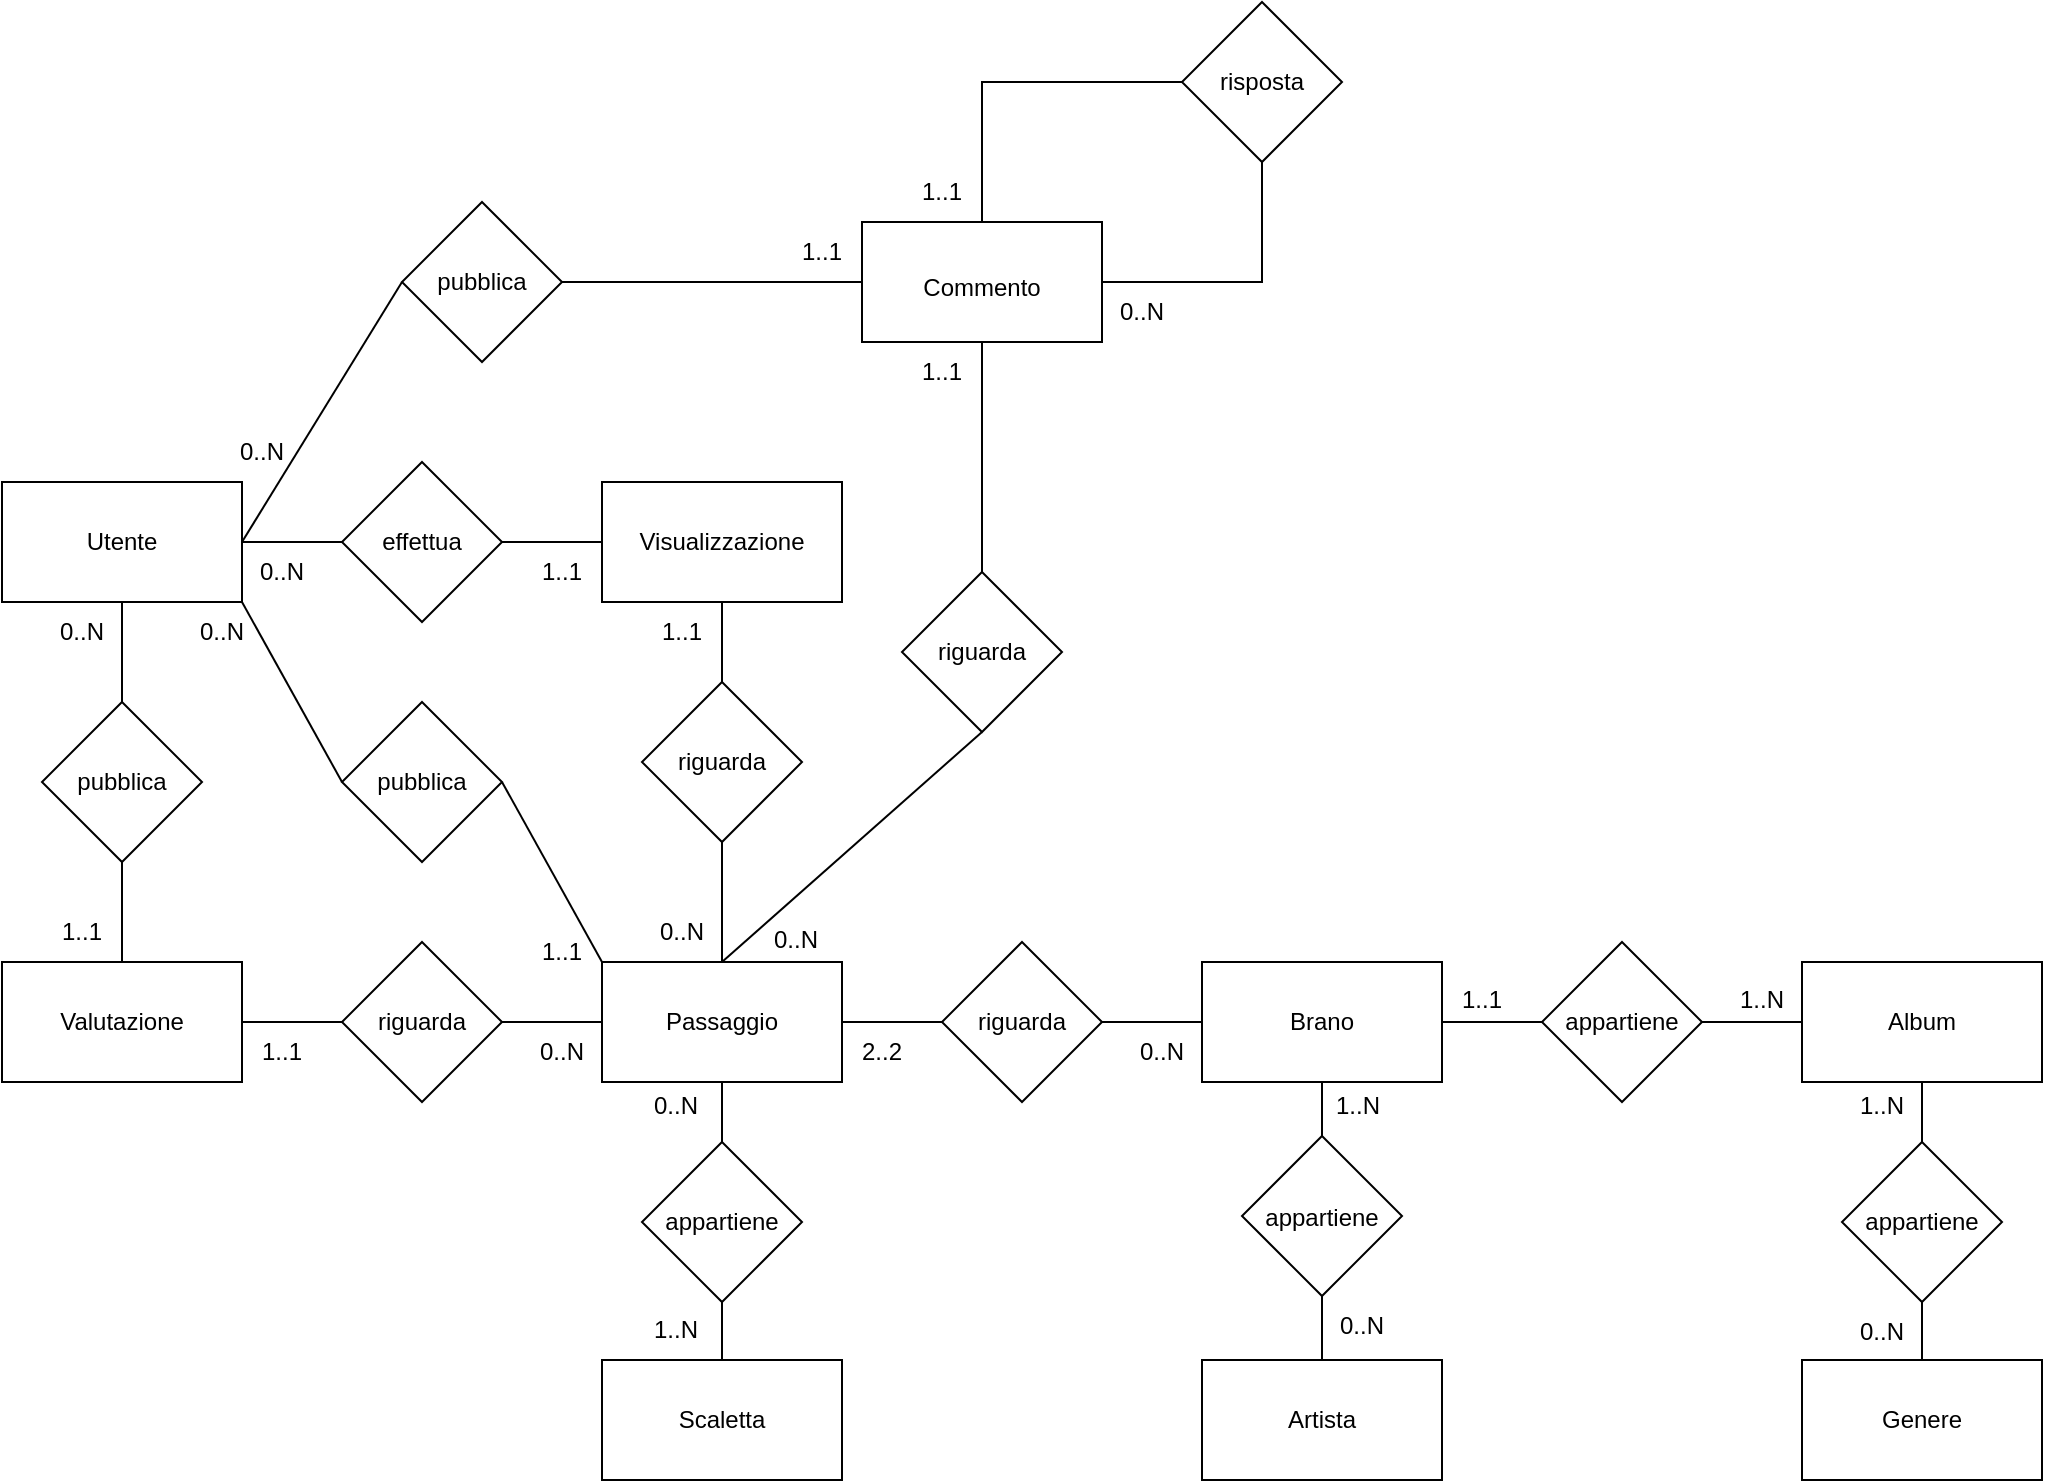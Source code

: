 <mxfile version="28.0.6">
  <diagram name="Pagina-1" id="jhPYMjSuJS69xjPvd-ij">
    <mxGraphModel dx="946" dy="572" grid="1" gridSize="10" guides="1" tooltips="1" connect="1" arrows="1" fold="1" page="1" pageScale="1" pageWidth="827" pageHeight="1169" math="0" shadow="0">
      <root>
        <mxCell id="0" />
        <mxCell id="1" parent="0" />
        <mxCell id="xOA8A9y2l6n_lTVIBa95-1" value="" style="rounded=0;whiteSpace=wrap;html=1;" vertex="1" parent="1">
          <mxGeometry x="730" y="910" width="120" height="60" as="geometry" />
        </mxCell>
        <mxCell id="xOA8A9y2l6n_lTVIBa95-2" value="" style="rounded=0;whiteSpace=wrap;html=1;" vertex="1" parent="1">
          <mxGeometry x="730" y="1109" width="120" height="60" as="geometry" />
        </mxCell>
        <mxCell id="xOA8A9y2l6n_lTVIBa95-3" value="" style="rounded=0;whiteSpace=wrap;html=1;" vertex="1" parent="1">
          <mxGeometry x="1030" y="910" width="120" height="60" as="geometry" />
        </mxCell>
        <mxCell id="xOA8A9y2l6n_lTVIBa95-4" value="" style="rounded=0;whiteSpace=wrap;html=1;" vertex="1" parent="1">
          <mxGeometry x="1030" y="1109" width="120" height="60" as="geometry" />
        </mxCell>
        <mxCell id="xOA8A9y2l6n_lTVIBa95-5" value="" style="rounded=0;whiteSpace=wrap;html=1;" vertex="1" parent="1">
          <mxGeometry x="430" y="670" width="120" height="60" as="geometry" />
        </mxCell>
        <mxCell id="xOA8A9y2l6n_lTVIBa95-6" value="" style="rounded=0;whiteSpace=wrap;html=1;" vertex="1" parent="1">
          <mxGeometry x="560" y="540" width="120" height="60" as="geometry" />
        </mxCell>
        <mxCell id="xOA8A9y2l6n_lTVIBa95-7" value="" style="rounded=0;whiteSpace=wrap;html=1;" vertex="1" parent="1">
          <mxGeometry x="130" y="910" width="120" height="60" as="geometry" />
        </mxCell>
        <mxCell id="xOA8A9y2l6n_lTVIBa95-8" value="Brano" style="text;html=1;align=center;verticalAlign=middle;whiteSpace=wrap;rounded=0;" vertex="1" parent="1">
          <mxGeometry x="760" y="925" width="60" height="30" as="geometry" />
        </mxCell>
        <mxCell id="xOA8A9y2l6n_lTVIBa95-9" value="Artista" style="text;html=1;align=center;verticalAlign=middle;whiteSpace=wrap;rounded=0;" vertex="1" parent="1">
          <mxGeometry x="760" y="1124" width="60" height="30" as="geometry" />
        </mxCell>
        <mxCell id="xOA8A9y2l6n_lTVIBa95-10" value="Genere" style="text;html=1;align=center;verticalAlign=middle;whiteSpace=wrap;rounded=0;" vertex="1" parent="1">
          <mxGeometry x="1060" y="1124" width="60" height="30" as="geometry" />
        </mxCell>
        <mxCell id="xOA8A9y2l6n_lTVIBa95-11" value="Album" style="text;html=1;align=center;verticalAlign=middle;whiteSpace=wrap;rounded=0;" vertex="1" parent="1">
          <mxGeometry x="1060" y="925" width="60" height="30" as="geometry" />
        </mxCell>
        <mxCell id="xOA8A9y2l6n_lTVIBa95-12" value="Visualizzazione" style="text;html=1;align=center;verticalAlign=middle;whiteSpace=wrap;rounded=0;" vertex="1" parent="1">
          <mxGeometry x="460" y="685" width="60" height="30" as="geometry" />
        </mxCell>
        <mxCell id="xOA8A9y2l6n_lTVIBa95-13" value="Commento" style="text;html=1;align=center;verticalAlign=middle;whiteSpace=wrap;rounded=0;" vertex="1" parent="1">
          <mxGeometry x="590" y="560" width="60" height="25" as="geometry" />
        </mxCell>
        <mxCell id="xOA8A9y2l6n_lTVIBa95-14" value="Valutazione" style="text;html=1;align=center;verticalAlign=middle;whiteSpace=wrap;rounded=0;" vertex="1" parent="1">
          <mxGeometry x="160" y="925" width="60" height="30" as="geometry" />
        </mxCell>
        <mxCell id="xOA8A9y2l6n_lTVIBa95-15" value="" style="rounded=0;whiteSpace=wrap;html=1;" vertex="1" parent="1">
          <mxGeometry x="130" y="670" width="120" height="60" as="geometry" />
        </mxCell>
        <mxCell id="xOA8A9y2l6n_lTVIBa95-16" value="Utente" style="text;html=1;align=center;verticalAlign=middle;whiteSpace=wrap;rounded=0;" vertex="1" parent="1">
          <mxGeometry x="160" y="685" width="60" height="30" as="geometry" />
        </mxCell>
        <mxCell id="xOA8A9y2l6n_lTVIBa95-17" value="" style="rhombus;whiteSpace=wrap;html=1;" vertex="1" parent="1">
          <mxGeometry x="330" y="530" width="80" height="80" as="geometry" />
        </mxCell>
        <mxCell id="xOA8A9y2l6n_lTVIBa95-18" value="pubblica" style="text;html=1;align=center;verticalAlign=middle;whiteSpace=wrap;rounded=0;" vertex="1" parent="1">
          <mxGeometry x="340" y="555" width="60" height="30" as="geometry" />
        </mxCell>
        <mxCell id="xOA8A9y2l6n_lTVIBa95-19" value="" style="rhombus;whiteSpace=wrap;html=1;" vertex="1" parent="1">
          <mxGeometry x="150" y="780" width="80" height="80" as="geometry" />
        </mxCell>
        <mxCell id="xOA8A9y2l6n_lTVIBa95-20" value="pubblica" style="text;html=1;align=center;verticalAlign=middle;whiteSpace=wrap;rounded=0;" vertex="1" parent="1">
          <mxGeometry x="160" y="805" width="60" height="30" as="geometry" />
        </mxCell>
        <mxCell id="xOA8A9y2l6n_lTVIBa95-21" value="" style="endArrow=none;html=1;rounded=0;exitX=0.5;exitY=1;exitDx=0;exitDy=0;entryX=0.5;entryY=0;entryDx=0;entryDy=0;" edge="1" parent="1" source="xOA8A9y2l6n_lTVIBa95-15" target="xOA8A9y2l6n_lTVIBa95-19">
          <mxGeometry width="50" height="50" relative="1" as="geometry">
            <mxPoint x="330" y="760" as="sourcePoint" />
            <mxPoint x="380" y="710" as="targetPoint" />
          </mxGeometry>
        </mxCell>
        <mxCell id="xOA8A9y2l6n_lTVIBa95-22" value="" style="endArrow=none;html=1;rounded=0;exitX=0.5;exitY=1;exitDx=0;exitDy=0;entryX=0.5;entryY=0;entryDx=0;entryDy=0;" edge="1" parent="1" source="xOA8A9y2l6n_lTVIBa95-19" target="xOA8A9y2l6n_lTVIBa95-7">
          <mxGeometry width="50" height="50" relative="1" as="geometry">
            <mxPoint x="330" y="780" as="sourcePoint" />
            <mxPoint x="380" y="730" as="targetPoint" />
          </mxGeometry>
        </mxCell>
        <mxCell id="xOA8A9y2l6n_lTVIBa95-23" value="" style="endArrow=none;html=1;rounded=0;exitX=1;exitY=0.5;exitDx=0;exitDy=0;entryX=0;entryY=0.5;entryDx=0;entryDy=0;" edge="1" parent="1" source="xOA8A9y2l6n_lTVIBa95-17" target="xOA8A9y2l6n_lTVIBa95-6">
          <mxGeometry width="50" height="50" relative="1" as="geometry">
            <mxPoint x="330" y="760" as="sourcePoint" />
            <mxPoint x="380" y="710" as="targetPoint" />
          </mxGeometry>
        </mxCell>
        <mxCell id="xOA8A9y2l6n_lTVIBa95-24" value="" style="endArrow=none;html=1;rounded=0;exitX=1;exitY=0.5;exitDx=0;exitDy=0;entryX=0;entryY=0.5;entryDx=0;entryDy=0;" edge="1" parent="1" source="xOA8A9y2l6n_lTVIBa95-15" target="xOA8A9y2l6n_lTVIBa95-17">
          <mxGeometry width="50" height="50" relative="1" as="geometry">
            <mxPoint x="330" y="760" as="sourcePoint" />
            <mxPoint x="380" y="710" as="targetPoint" />
          </mxGeometry>
        </mxCell>
        <mxCell id="xOA8A9y2l6n_lTVIBa95-25" value="" style="rounded=0;whiteSpace=wrap;html=1;" vertex="1" parent="1">
          <mxGeometry x="430" y="910" width="120" height="60" as="geometry" />
        </mxCell>
        <mxCell id="xOA8A9y2l6n_lTVIBa95-26" value="Passaggio" style="text;html=1;align=center;verticalAlign=middle;whiteSpace=wrap;rounded=0;" vertex="1" parent="1">
          <mxGeometry x="460" y="925" width="60" height="30" as="geometry" />
        </mxCell>
        <mxCell id="xOA8A9y2l6n_lTVIBa95-27" value="" style="rhombus;whiteSpace=wrap;html=1;" vertex="1" parent="1">
          <mxGeometry x="300" y="900" width="80" height="80" as="geometry" />
        </mxCell>
        <mxCell id="xOA8A9y2l6n_lTVIBa95-28" value="riguarda" style="text;html=1;align=center;verticalAlign=middle;whiteSpace=wrap;rounded=0;" vertex="1" parent="1">
          <mxGeometry x="310" y="925" width="60" height="30" as="geometry" />
        </mxCell>
        <mxCell id="xOA8A9y2l6n_lTVIBa95-29" value="" style="endArrow=none;html=1;rounded=0;exitX=1;exitY=0.5;exitDx=0;exitDy=0;entryX=0;entryY=0.5;entryDx=0;entryDy=0;" edge="1" parent="1" source="xOA8A9y2l6n_lTVIBa95-27" target="xOA8A9y2l6n_lTVIBa95-25">
          <mxGeometry width="50" height="50" relative="1" as="geometry">
            <mxPoint x="450" y="830" as="sourcePoint" />
            <mxPoint x="500" y="780" as="targetPoint" />
          </mxGeometry>
        </mxCell>
        <mxCell id="xOA8A9y2l6n_lTVIBa95-30" value="" style="endArrow=none;html=1;rounded=0;exitX=0;exitY=0.5;exitDx=0;exitDy=0;entryX=1;entryY=0.5;entryDx=0;entryDy=0;" edge="1" parent="1" source="xOA8A9y2l6n_lTVIBa95-27" target="xOA8A9y2l6n_lTVIBa95-7">
          <mxGeometry width="50" height="50" relative="1" as="geometry">
            <mxPoint x="450" y="830" as="sourcePoint" />
            <mxPoint x="500" y="780" as="targetPoint" />
          </mxGeometry>
        </mxCell>
        <mxCell id="xOA8A9y2l6n_lTVIBa95-31" value="" style="rhombus;whiteSpace=wrap;html=1;" vertex="1" parent="1">
          <mxGeometry x="580" y="715" width="80" height="80" as="geometry" />
        </mxCell>
        <mxCell id="xOA8A9y2l6n_lTVIBa95-32" value="" style="endArrow=none;html=1;rounded=0;exitX=0.5;exitY=1;exitDx=0;exitDy=0;entryX=0.5;entryY=0;entryDx=0;entryDy=0;" edge="1" parent="1" source="xOA8A9y2l6n_lTVIBa95-31" target="xOA8A9y2l6n_lTVIBa95-25">
          <mxGeometry width="50" height="50" relative="1" as="geometry">
            <mxPoint x="450" y="830" as="sourcePoint" />
            <mxPoint x="500" y="780" as="targetPoint" />
          </mxGeometry>
        </mxCell>
        <mxCell id="xOA8A9y2l6n_lTVIBa95-33" value="" style="endArrow=none;html=1;rounded=0;exitX=0.5;exitY=0;exitDx=0;exitDy=0;entryX=0.5;entryY=1;entryDx=0;entryDy=0;" edge="1" parent="1" source="xOA8A9y2l6n_lTVIBa95-31" target="xOA8A9y2l6n_lTVIBa95-6">
          <mxGeometry width="50" height="50" relative="1" as="geometry">
            <mxPoint x="600" y="790" as="sourcePoint" />
            <mxPoint x="650" y="740" as="targetPoint" />
          </mxGeometry>
        </mxCell>
        <mxCell id="xOA8A9y2l6n_lTVIBa95-34" value="riguarda" style="text;html=1;align=center;verticalAlign=middle;whiteSpace=wrap;rounded=0;" vertex="1" parent="1">
          <mxGeometry x="590" y="740" width="60" height="30" as="geometry" />
        </mxCell>
        <mxCell id="xOA8A9y2l6n_lTVIBa95-35" value="" style="rhombus;whiteSpace=wrap;html=1;" vertex="1" parent="1">
          <mxGeometry x="300" y="780" width="80" height="80" as="geometry" />
        </mxCell>
        <mxCell id="xOA8A9y2l6n_lTVIBa95-36" value="pubblica" style="text;html=1;align=center;verticalAlign=middle;whiteSpace=wrap;rounded=0;" vertex="1" parent="1">
          <mxGeometry x="310" y="805" width="60" height="30" as="geometry" />
        </mxCell>
        <mxCell id="xOA8A9y2l6n_lTVIBa95-37" value="" style="endArrow=none;html=1;rounded=0;exitX=0;exitY=0.5;exitDx=0;exitDy=0;entryX=1;entryY=1;entryDx=0;entryDy=0;" edge="1" parent="1" source="xOA8A9y2l6n_lTVIBa95-35" target="xOA8A9y2l6n_lTVIBa95-15">
          <mxGeometry width="50" height="50" relative="1" as="geometry">
            <mxPoint x="310" y="850" as="sourcePoint" />
            <mxPoint x="360" y="800" as="targetPoint" />
          </mxGeometry>
        </mxCell>
        <mxCell id="xOA8A9y2l6n_lTVIBa95-38" value="" style="endArrow=none;html=1;rounded=0;exitX=1;exitY=0.5;exitDx=0;exitDy=0;entryX=0;entryY=0;entryDx=0;entryDy=0;" edge="1" parent="1" source="xOA8A9y2l6n_lTVIBa95-35" target="xOA8A9y2l6n_lTVIBa95-25">
          <mxGeometry width="50" height="50" relative="1" as="geometry">
            <mxPoint x="400" y="820" as="sourcePoint" />
            <mxPoint x="450" y="770" as="targetPoint" />
          </mxGeometry>
        </mxCell>
        <mxCell id="xOA8A9y2l6n_lTVIBa95-39" value="" style="rhombus;whiteSpace=wrap;html=1;" vertex="1" parent="1">
          <mxGeometry x="300" y="660" width="80" height="80" as="geometry" />
        </mxCell>
        <mxCell id="xOA8A9y2l6n_lTVIBa95-40" value="effettua" style="text;html=1;align=center;verticalAlign=middle;whiteSpace=wrap;rounded=0;" vertex="1" parent="1">
          <mxGeometry x="310" y="685" width="60" height="30" as="geometry" />
        </mxCell>
        <mxCell id="xOA8A9y2l6n_lTVIBa95-41" value="" style="rhombus;whiteSpace=wrap;html=1;" vertex="1" parent="1">
          <mxGeometry x="450" y="770" width="80" height="80" as="geometry" />
        </mxCell>
        <mxCell id="xOA8A9y2l6n_lTVIBa95-42" value="riguarda" style="text;html=1;align=center;verticalAlign=middle;whiteSpace=wrap;rounded=0;" vertex="1" parent="1">
          <mxGeometry x="460" y="795" width="60" height="30" as="geometry" />
        </mxCell>
        <mxCell id="xOA8A9y2l6n_lTVIBa95-43" value="" style="endArrow=none;html=1;rounded=0;exitX=1;exitY=0.5;exitDx=0;exitDy=0;entryX=0;entryY=0.5;entryDx=0;entryDy=0;" edge="1" parent="1" source="xOA8A9y2l6n_lTVIBa95-39" target="xOA8A9y2l6n_lTVIBa95-5">
          <mxGeometry width="50" height="50" relative="1" as="geometry">
            <mxPoint x="400" y="790" as="sourcePoint" />
            <mxPoint x="450" y="740" as="targetPoint" />
          </mxGeometry>
        </mxCell>
        <mxCell id="xOA8A9y2l6n_lTVIBa95-44" value="" style="endArrow=none;html=1;rounded=0;exitX=0;exitY=0.5;exitDx=0;exitDy=0;entryX=1;entryY=0.5;entryDx=0;entryDy=0;" edge="1" parent="1" source="xOA8A9y2l6n_lTVIBa95-39" target="xOA8A9y2l6n_lTVIBa95-15">
          <mxGeometry width="50" height="50" relative="1" as="geometry">
            <mxPoint x="430" y="650" as="sourcePoint" />
            <mxPoint x="480" y="600" as="targetPoint" />
          </mxGeometry>
        </mxCell>
        <mxCell id="xOA8A9y2l6n_lTVIBa95-45" value="" style="endArrow=none;html=1;rounded=0;entryX=0.5;entryY=1;entryDx=0;entryDy=0;exitX=0.5;exitY=0;exitDx=0;exitDy=0;" edge="1" parent="1" source="xOA8A9y2l6n_lTVIBa95-41" target="xOA8A9y2l6n_lTVIBa95-5">
          <mxGeometry width="50" height="50" relative="1" as="geometry">
            <mxPoint x="420" y="790" as="sourcePoint" />
            <mxPoint x="470" y="740" as="targetPoint" />
          </mxGeometry>
        </mxCell>
        <mxCell id="xOA8A9y2l6n_lTVIBa95-46" value="" style="endArrow=none;html=1;rounded=0;exitX=0.5;exitY=1;exitDx=0;exitDy=0;entryX=0.5;entryY=0;entryDx=0;entryDy=0;" edge="1" parent="1" source="xOA8A9y2l6n_lTVIBa95-41" target="xOA8A9y2l6n_lTVIBa95-25">
          <mxGeometry width="50" height="50" relative="1" as="geometry">
            <mxPoint x="400" y="790" as="sourcePoint" />
            <mxPoint x="490" y="910" as="targetPoint" />
          </mxGeometry>
        </mxCell>
        <mxCell id="xOA8A9y2l6n_lTVIBa95-47" value="" style="rhombus;whiteSpace=wrap;html=1;" vertex="1" parent="1">
          <mxGeometry x="600" y="900" width="80" height="80" as="geometry" />
        </mxCell>
        <mxCell id="xOA8A9y2l6n_lTVIBa95-48" value="" style="endArrow=none;html=1;rounded=0;exitX=1;exitY=0.5;exitDx=0;exitDy=0;entryX=0;entryY=0.5;entryDx=0;entryDy=0;" edge="1" parent="1" source="xOA8A9y2l6n_lTVIBa95-25" target="xOA8A9y2l6n_lTVIBa95-47">
          <mxGeometry width="50" height="50" relative="1" as="geometry">
            <mxPoint x="570" y="950" as="sourcePoint" />
            <mxPoint x="620" y="900" as="targetPoint" />
          </mxGeometry>
        </mxCell>
        <mxCell id="xOA8A9y2l6n_lTVIBa95-49" value="" style="endArrow=none;html=1;rounded=0;exitX=1;exitY=0.5;exitDx=0;exitDy=0;entryX=0;entryY=0.5;entryDx=0;entryDy=0;" edge="1" parent="1" source="xOA8A9y2l6n_lTVIBa95-47" target="xOA8A9y2l6n_lTVIBa95-1">
          <mxGeometry width="50" height="50" relative="1" as="geometry">
            <mxPoint x="730" y="900" as="sourcePoint" />
            <mxPoint x="780" y="850" as="targetPoint" />
          </mxGeometry>
        </mxCell>
        <mxCell id="xOA8A9y2l6n_lTVIBa95-50" value="riguarda" style="text;html=1;align=center;verticalAlign=middle;whiteSpace=wrap;rounded=0;" vertex="1" parent="1">
          <mxGeometry x="610" y="925" width="60" height="30" as="geometry" />
        </mxCell>
        <mxCell id="xOA8A9y2l6n_lTVIBa95-51" value="" style="rhombus;whiteSpace=wrap;html=1;" vertex="1" parent="1">
          <mxGeometry x="900" y="900" width="80" height="80" as="geometry" />
        </mxCell>
        <mxCell id="xOA8A9y2l6n_lTVIBa95-52" value="" style="endArrow=none;html=1;rounded=0;exitX=1;exitY=0.5;exitDx=0;exitDy=0;entryX=0;entryY=0.5;entryDx=0;entryDy=0;" edge="1" parent="1" source="xOA8A9y2l6n_lTVIBa95-1" target="xOA8A9y2l6n_lTVIBa95-51">
          <mxGeometry width="50" height="50" relative="1" as="geometry">
            <mxPoint x="920" y="1060" as="sourcePoint" />
            <mxPoint x="970" y="1010" as="targetPoint" />
          </mxGeometry>
        </mxCell>
        <mxCell id="xOA8A9y2l6n_lTVIBa95-53" value="" style="endArrow=none;html=1;rounded=0;exitX=1;exitY=0.5;exitDx=0;exitDy=0;entryX=0;entryY=0.5;entryDx=0;entryDy=0;" edge="1" parent="1" source="xOA8A9y2l6n_lTVIBa95-51" target="xOA8A9y2l6n_lTVIBa95-3">
          <mxGeometry width="50" height="50" relative="1" as="geometry">
            <mxPoint x="920" y="1060" as="sourcePoint" />
            <mxPoint x="970" y="1010" as="targetPoint" />
          </mxGeometry>
        </mxCell>
        <mxCell id="xOA8A9y2l6n_lTVIBa95-54" value="" style="rhombus;whiteSpace=wrap;html=1;" vertex="1" parent="1">
          <mxGeometry x="750" y="997" width="80" height="80" as="geometry" />
        </mxCell>
        <mxCell id="xOA8A9y2l6n_lTVIBa95-55" value="" style="endArrow=none;html=1;rounded=0;exitX=0.5;exitY=1;exitDx=0;exitDy=0;entryX=0.5;entryY=0;entryDx=0;entryDy=0;" edge="1" parent="1" source="xOA8A9y2l6n_lTVIBa95-1" target="xOA8A9y2l6n_lTVIBa95-54">
          <mxGeometry width="50" height="50" relative="1" as="geometry">
            <mxPoint x="1190" y="1050" as="sourcePoint" />
            <mxPoint x="1240" y="1000" as="targetPoint" />
          </mxGeometry>
        </mxCell>
        <mxCell id="xOA8A9y2l6n_lTVIBa95-56" value="" style="endArrow=none;html=1;rounded=0;entryX=0.5;entryY=0;entryDx=0;entryDy=0;exitX=0.5;exitY=1;exitDx=0;exitDy=0;" edge="1" parent="1" source="xOA8A9y2l6n_lTVIBa95-54" target="xOA8A9y2l6n_lTVIBa95-2">
          <mxGeometry width="50" height="50" relative="1" as="geometry">
            <mxPoint x="790" y="1080" as="sourcePoint" />
            <mxPoint x="860" y="1127" as="targetPoint" />
          </mxGeometry>
        </mxCell>
        <mxCell id="xOA8A9y2l6n_lTVIBa95-57" value="appartiene" style="text;html=1;align=center;verticalAlign=middle;whiteSpace=wrap;rounded=0;" vertex="1" parent="1">
          <mxGeometry x="910" y="925" width="60" height="30" as="geometry" />
        </mxCell>
        <mxCell id="xOA8A9y2l6n_lTVIBa95-58" value="appartiene" style="text;html=1;align=center;verticalAlign=middle;whiteSpace=wrap;rounded=0;" vertex="1" parent="1">
          <mxGeometry x="760" y="1023" width="60" height="30" as="geometry" />
        </mxCell>
        <mxCell id="xOA8A9y2l6n_lTVIBa95-59" value="" style="rhombus;whiteSpace=wrap;html=1;" vertex="1" parent="1">
          <mxGeometry x="1050" y="1000" width="80" height="80" as="geometry" />
        </mxCell>
        <mxCell id="xOA8A9y2l6n_lTVIBa95-60" value="" style="endArrow=none;html=1;rounded=0;exitX=0.5;exitY=0;exitDx=0;exitDy=0;entryX=0.5;entryY=1;entryDx=0;entryDy=0;" edge="1" parent="1" source="xOA8A9y2l6n_lTVIBa95-4" target="xOA8A9y2l6n_lTVIBa95-59">
          <mxGeometry width="50" height="50" relative="1" as="geometry">
            <mxPoint x="960" y="1070" as="sourcePoint" />
            <mxPoint x="1010" y="1020" as="targetPoint" />
          </mxGeometry>
        </mxCell>
        <mxCell id="xOA8A9y2l6n_lTVIBa95-61" value="" style="endArrow=none;html=1;rounded=0;exitX=0.5;exitY=0;exitDx=0;exitDy=0;entryX=0.5;entryY=1;entryDx=0;entryDy=0;" edge="1" parent="1" source="xOA8A9y2l6n_lTVIBa95-59" target="xOA8A9y2l6n_lTVIBa95-3">
          <mxGeometry width="50" height="50" relative="1" as="geometry">
            <mxPoint x="860" y="1080" as="sourcePoint" />
            <mxPoint x="910" y="1030" as="targetPoint" />
          </mxGeometry>
        </mxCell>
        <mxCell id="xOA8A9y2l6n_lTVIBa95-62" value="appartiene" style="text;html=1;align=center;verticalAlign=middle;whiteSpace=wrap;rounded=0;" vertex="1" parent="1">
          <mxGeometry x="1060" y="1025" width="60" height="30" as="geometry" />
        </mxCell>
        <mxCell id="xOA8A9y2l6n_lTVIBa95-63" value="0..N" style="text;html=1;align=center;verticalAlign=middle;whiteSpace=wrap;rounded=0;" vertex="1" parent="1">
          <mxGeometry x="140" y="730" width="60" height="30" as="geometry" />
        </mxCell>
        <mxCell id="xOA8A9y2l6n_lTVIBa95-64" value="1..1" style="text;html=1;align=center;verticalAlign=middle;whiteSpace=wrap;rounded=0;" vertex="1" parent="1">
          <mxGeometry x="140" y="880" width="60" height="30" as="geometry" />
        </mxCell>
        <mxCell id="xOA8A9y2l6n_lTVIBa95-65" value="1..1" style="text;html=1;align=center;verticalAlign=middle;whiteSpace=wrap;rounded=0;" vertex="1" parent="1">
          <mxGeometry x="240" y="940" width="60" height="30" as="geometry" />
        </mxCell>
        <mxCell id="xOA8A9y2l6n_lTVIBa95-66" value="0..N" style="text;html=1;align=center;verticalAlign=middle;whiteSpace=wrap;rounded=0;" vertex="1" parent="1">
          <mxGeometry x="380" y="940" width="60" height="30" as="geometry" />
        </mxCell>
        <mxCell id="xOA8A9y2l6n_lTVIBa95-67" value="2..2" style="text;html=1;align=center;verticalAlign=middle;whiteSpace=wrap;rounded=0;" vertex="1" parent="1">
          <mxGeometry x="540" y="940" width="60" height="30" as="geometry" />
        </mxCell>
        <mxCell id="xOA8A9y2l6n_lTVIBa95-68" value="0..N" style="text;html=1;align=center;verticalAlign=middle;whiteSpace=wrap;rounded=0;" vertex="1" parent="1">
          <mxGeometry x="680" y="940" width="60" height="30" as="geometry" />
        </mxCell>
        <mxCell id="xOA8A9y2l6n_lTVIBa95-69" value="0..N" style="text;html=1;align=center;verticalAlign=middle;whiteSpace=wrap;rounded=0;" vertex="1" parent="1">
          <mxGeometry x="230" y="640" width="60" height="30" as="geometry" />
        </mxCell>
        <mxCell id="xOA8A9y2l6n_lTVIBa95-70" value="1..1" style="text;html=1;align=center;verticalAlign=middle;whiteSpace=wrap;rounded=0;" vertex="1" parent="1">
          <mxGeometry x="510" y="540" width="60" height="30" as="geometry" />
        </mxCell>
        <mxCell id="xOA8A9y2l6n_lTVIBa95-71" value="" style="rhombus;whiteSpace=wrap;html=1;" vertex="1" parent="1">
          <mxGeometry x="720" y="430" width="80" height="80" as="geometry" />
        </mxCell>
        <mxCell id="xOA8A9y2l6n_lTVIBa95-72" value="risposta" style="text;html=1;align=center;verticalAlign=middle;whiteSpace=wrap;rounded=0;" vertex="1" parent="1">
          <mxGeometry x="730" y="455" width="60" height="30" as="geometry" />
        </mxCell>
        <mxCell id="xOA8A9y2l6n_lTVIBa95-73" value="" style="endArrow=none;html=1;rounded=0;exitX=0.5;exitY=0;exitDx=0;exitDy=0;entryX=0;entryY=0.5;entryDx=0;entryDy=0;" edge="1" parent="1" source="xOA8A9y2l6n_lTVIBa95-6" target="xOA8A9y2l6n_lTVIBa95-71">
          <mxGeometry width="50" height="50" relative="1" as="geometry">
            <mxPoint x="590" y="490" as="sourcePoint" />
            <mxPoint x="640" y="440" as="targetPoint" />
            <Array as="points">
              <mxPoint x="620" y="470" />
            </Array>
          </mxGeometry>
        </mxCell>
        <mxCell id="xOA8A9y2l6n_lTVIBa95-74" value="" style="endArrow=none;html=1;rounded=0;entryX=0.5;entryY=1;entryDx=0;entryDy=0;exitX=1;exitY=0.5;exitDx=0;exitDy=0;" edge="1" parent="1" source="xOA8A9y2l6n_lTVIBa95-6" target="xOA8A9y2l6n_lTVIBa95-71">
          <mxGeometry width="50" height="50" relative="1" as="geometry">
            <mxPoint x="730" y="610" as="sourcePoint" />
            <mxPoint x="780" y="560" as="targetPoint" />
            <Array as="points">
              <mxPoint x="760" y="570" />
            </Array>
          </mxGeometry>
        </mxCell>
        <mxCell id="xOA8A9y2l6n_lTVIBa95-75" value="1..1" style="text;html=1;align=center;verticalAlign=middle;whiteSpace=wrap;rounded=0;" vertex="1" parent="1">
          <mxGeometry x="570" y="510" width="60" height="30" as="geometry" />
        </mxCell>
        <mxCell id="xOA8A9y2l6n_lTVIBa95-76" value="0..N" style="text;html=1;align=center;verticalAlign=middle;whiteSpace=wrap;rounded=0;" vertex="1" parent="1">
          <mxGeometry x="670" y="570" width="60" height="30" as="geometry" />
        </mxCell>
        <mxCell id="xOA8A9y2l6n_lTVIBa95-77" value="0..N" style="text;html=1;align=center;verticalAlign=middle;whiteSpace=wrap;rounded=0;" vertex="1" parent="1">
          <mxGeometry x="240" y="700" width="60" height="30" as="geometry" />
        </mxCell>
        <mxCell id="xOA8A9y2l6n_lTVIBa95-78" value="1..1" style="text;html=1;align=center;verticalAlign=middle;whiteSpace=wrap;rounded=0;" vertex="1" parent="1">
          <mxGeometry x="380" y="700" width="60" height="30" as="geometry" />
        </mxCell>
        <mxCell id="xOA8A9y2l6n_lTVIBa95-79" value="1..1" style="text;html=1;align=center;verticalAlign=middle;whiteSpace=wrap;rounded=0;" vertex="1" parent="1">
          <mxGeometry x="440" y="730" width="60" height="30" as="geometry" />
        </mxCell>
        <mxCell id="xOA8A9y2l6n_lTVIBa95-80" value="0..N" style="text;html=1;align=center;verticalAlign=middle;whiteSpace=wrap;rounded=0;" vertex="1" parent="1">
          <mxGeometry x="440" y="880" width="60" height="30" as="geometry" />
        </mxCell>
        <mxCell id="xOA8A9y2l6n_lTVIBa95-81" value="0..N" style="text;html=1;align=center;verticalAlign=middle;whiteSpace=wrap;rounded=0;" vertex="1" parent="1">
          <mxGeometry x="210" y="730" width="60" height="30" as="geometry" />
        </mxCell>
        <mxCell id="xOA8A9y2l6n_lTVIBa95-82" value="1..1" style="text;html=1;align=center;verticalAlign=middle;whiteSpace=wrap;rounded=0;" vertex="1" parent="1">
          <mxGeometry x="380" y="890" width="60" height="30" as="geometry" />
        </mxCell>
        <mxCell id="xOA8A9y2l6n_lTVIBa95-83" value="1..1" style="text;html=1;align=center;verticalAlign=middle;whiteSpace=wrap;rounded=0;" vertex="1" parent="1">
          <mxGeometry x="570" y="600" width="60" height="30" as="geometry" />
        </mxCell>
        <mxCell id="xOA8A9y2l6n_lTVIBa95-84" value="0..N" style="text;html=1;align=center;verticalAlign=middle;whiteSpace=wrap;rounded=0;" vertex="1" parent="1">
          <mxGeometry x="497" y="884" width="60" height="30" as="geometry" />
        </mxCell>
        <mxCell id="xOA8A9y2l6n_lTVIBa95-85" value="1..N" style="text;html=1;align=center;verticalAlign=middle;whiteSpace=wrap;rounded=0;" vertex="1" parent="1">
          <mxGeometry x="1040" y="967" width="60" height="30" as="geometry" />
        </mxCell>
        <mxCell id="xOA8A9y2l6n_lTVIBa95-86" value="0..N" style="text;html=1;align=center;verticalAlign=middle;whiteSpace=wrap;rounded=0;" vertex="1" parent="1">
          <mxGeometry x="1040" y="1080" width="60" height="30" as="geometry" />
        </mxCell>
        <mxCell id="xOA8A9y2l6n_lTVIBa95-87" value="1..1" style="text;html=1;align=center;verticalAlign=middle;whiteSpace=wrap;rounded=0;" vertex="1" parent="1">
          <mxGeometry x="840" y="914" width="60" height="30" as="geometry" />
        </mxCell>
        <mxCell id="xOA8A9y2l6n_lTVIBa95-88" value="1..N" style="text;html=1;align=center;verticalAlign=middle;whiteSpace=wrap;rounded=0;" vertex="1" parent="1">
          <mxGeometry x="980" y="914" width="60" height="30" as="geometry" />
        </mxCell>
        <mxCell id="xOA8A9y2l6n_lTVIBa95-89" value="1..N" style="text;html=1;align=center;verticalAlign=middle;whiteSpace=wrap;rounded=0;" vertex="1" parent="1">
          <mxGeometry x="778" y="967" width="60" height="30" as="geometry" />
        </mxCell>
        <mxCell id="xOA8A9y2l6n_lTVIBa95-90" value="0..N" style="text;html=1;align=center;verticalAlign=middle;whiteSpace=wrap;rounded=0;" vertex="1" parent="1">
          <mxGeometry x="780" y="1077" width="60" height="30" as="geometry" />
        </mxCell>
        <mxCell id="xOA8A9y2l6n_lTVIBa95-91" value="" style="rounded=0;whiteSpace=wrap;html=1;" vertex="1" parent="1">
          <mxGeometry x="430" y="1109" width="120" height="60" as="geometry" />
        </mxCell>
        <mxCell id="xOA8A9y2l6n_lTVIBa95-92" value="" style="rhombus;whiteSpace=wrap;html=1;" vertex="1" parent="1">
          <mxGeometry x="450" y="1000" width="80" height="80" as="geometry" />
        </mxCell>
        <mxCell id="xOA8A9y2l6n_lTVIBa95-93" value="appartiene" style="text;html=1;align=center;verticalAlign=middle;whiteSpace=wrap;rounded=0;" vertex="1" parent="1">
          <mxGeometry x="460" y="1025" width="60" height="30" as="geometry" />
        </mxCell>
        <mxCell id="xOA8A9y2l6n_lTVIBa95-94" value="Scaletta" style="text;html=1;align=center;verticalAlign=middle;whiteSpace=wrap;rounded=0;" vertex="1" parent="1">
          <mxGeometry x="460" y="1124" width="60" height="30" as="geometry" />
        </mxCell>
        <mxCell id="xOA8A9y2l6n_lTVIBa95-95" value="" style="endArrow=none;html=1;rounded=0;exitX=0.5;exitY=0;exitDx=0;exitDy=0;entryX=0.5;entryY=1;entryDx=0;entryDy=0;" edge="1" parent="1" source="xOA8A9y2l6n_lTVIBa95-91" target="xOA8A9y2l6n_lTVIBa95-92">
          <mxGeometry width="50" height="50" relative="1" as="geometry">
            <mxPoint x="580" y="1080" as="sourcePoint" />
            <mxPoint x="630" y="1030" as="targetPoint" />
          </mxGeometry>
        </mxCell>
        <mxCell id="xOA8A9y2l6n_lTVIBa95-96" value="" style="endArrow=none;html=1;rounded=0;exitX=0.5;exitY=0;exitDx=0;exitDy=0;entryX=0.5;entryY=1;entryDx=0;entryDy=0;" edge="1" parent="1" source="xOA8A9y2l6n_lTVIBa95-92" target="xOA8A9y2l6n_lTVIBa95-25">
          <mxGeometry width="50" height="50" relative="1" as="geometry">
            <mxPoint x="580" y="1060" as="sourcePoint" />
            <mxPoint x="630" y="1010" as="targetPoint" />
          </mxGeometry>
        </mxCell>
        <mxCell id="xOA8A9y2l6n_lTVIBa95-97" value="0..N" style="text;html=1;align=center;verticalAlign=middle;whiteSpace=wrap;rounded=0;" vertex="1" parent="1">
          <mxGeometry x="437" y="967" width="60" height="30" as="geometry" />
        </mxCell>
        <mxCell id="xOA8A9y2l6n_lTVIBa95-98" value="1..N" style="text;html=1;align=center;verticalAlign=middle;whiteSpace=wrap;rounded=0;" vertex="1" parent="1">
          <mxGeometry x="437" y="1079" width="60" height="30" as="geometry" />
        </mxCell>
      </root>
    </mxGraphModel>
  </diagram>
</mxfile>
